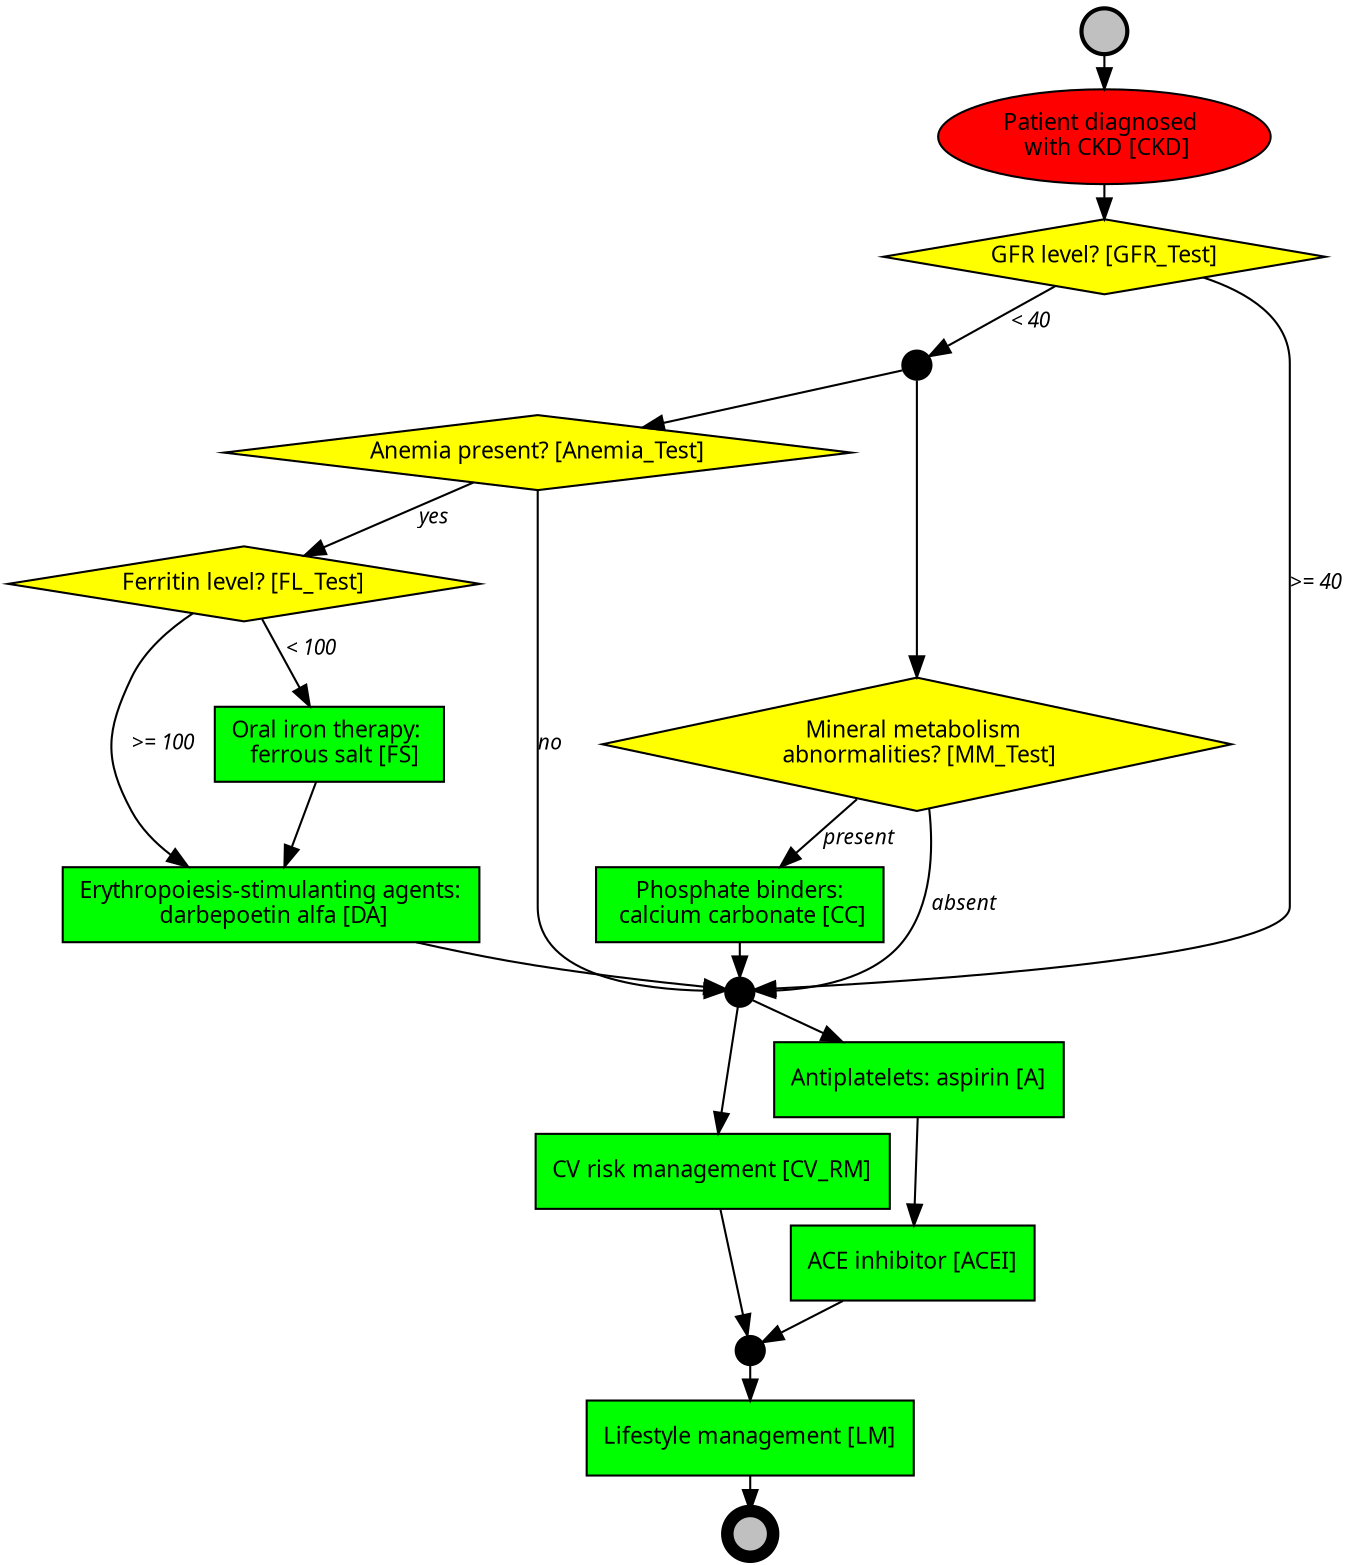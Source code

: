 // CKD - chronic kidney disease
// simplfied for the AIME paper
// version 6 -- customised for the pseudo-code representation

digraph CKD {
	ranksep=0.1;
node [shape=box, style=filled, fillcolor=green, fontname=Calibri, fontsize=11];
edge [fontname="Calibri Italic", fontsize=10];

// Context
c_ckd [label="Patient diagnosed \n with CKD [CKD]", shape=oval, style=filled, fillcolor=red];

// Actions
a_phosphate_binders [label="Phosphate binders:\n calcium carbonate [CC]"];
a_cv_risk_management [label="CV risk management [CV_RM]"];
a_epo_agents [label="Erythropoiesis-stimulanting agents:\n darbepoetin alfa [DA]"];
a_iron_therapy [label="Oral iron therapy: \n  ferrous salt [FS]"];
a_antiplatelets [label="Antiplatelets: aspirin [A]"];
a_ace_inhibitors [label="ACE inhibitor [ACEI]"];
a_lifestyle_management [label="Lifestyle management [LM]"];


// Decisions
d_gfr [shape=diamond, fillcolor=yellow, label="GFR level? [GFR_Test]"];
d_anemia_present [shape=diamond, fillcolor=yellow, label="Anemia present? [Anemia_Test]"];
d_metabolism_anomalies_present [shape=diamond, fillcolor=yellow, label="Mineral metabolism \n abnormalities? [MM_Test]"];
d_iron_level [shape=diamond, fillcolor=yellow, label="Ferritin level? [FL_Test]"];

// Parallel gateways
p1 [shape=circle, label="", width=0.2, fillcolor=black];
p2 [shape=circle, label="", width=0.2, fillcolor=black];
p3 [shape=circle, label="", width=0.2, fillcolor=black];

// Event nodes
e_start [shape=circle, label="", width=0.3, penwidth=2, fillcolor="gray"];
e_end [shape=circle, label="", width=0.3, penwidth=6, fillcolor="gray"];


// Arcs
e_start -> c_ckd;
c_ckd -> d_gfr;
d_gfr -> p1 [label="< 40"];
d_gfr -> p2 [label=">= 40"];
p1 -> d_anemia_present;
p1 -> d_metabolism_anomalies_present;
d_anemia_present -> d_iron_level [label="yes"];
d_anemia_present -> p2 [label = "no"];
d_iron_level -> a_iron_therapy [label="< 100"];
d_iron_level -> a_epo_agents [label=">= 100"];
a_iron_therapy -> a_epo_agents;
a_epo_agents -> p2;
d_metabolism_anomalies_present -> a_phosphate_binders [label="present"];
a_phosphate_binders -> p2;
d_metabolism_anomalies_present -> p2 [label="absent"];

p2 -> a_cv_risk_management;
p2 -> a_antiplatelets;
a_antiplatelets -> a_ace_inhibitors;
a_cv_risk_management -> p3;
a_ace_inhibitors -> p3;
p3 -> a_lifestyle_management;
a_lifestyle_management -> e_end;
}